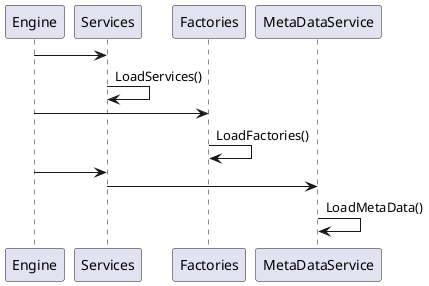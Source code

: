 @startuml
Engine -> Services
Services -> Services : LoadServices()
Engine -> Factories
Factories -> Factories: LoadFactories()
Engine -> Services
Services -> MetaDataService
MetaDataService -> MetaDataService: LoadMetaData()
@enduml